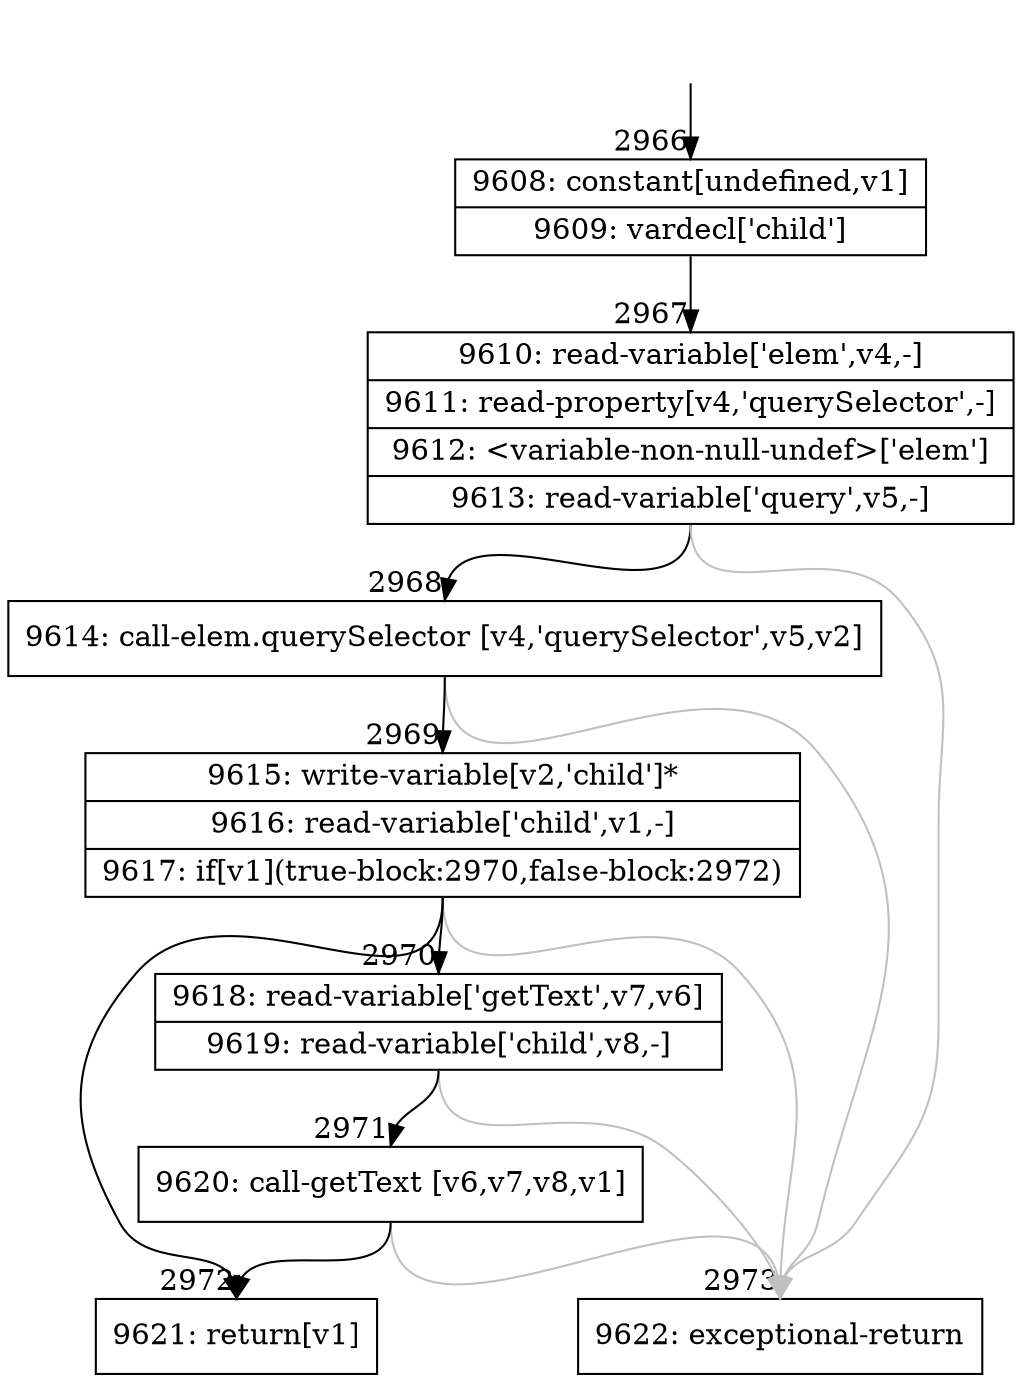 digraph {
rankdir="TD"
BB_entry279[shape=none,label=""];
BB_entry279 -> BB2966 [tailport=s, headport=n, headlabel="    2966"]
BB2966 [shape=record label="{9608: constant[undefined,v1]|9609: vardecl['child']}" ] 
BB2966 -> BB2967 [tailport=s, headport=n, headlabel="      2967"]
BB2967 [shape=record label="{9610: read-variable['elem',v4,-]|9611: read-property[v4,'querySelector',-]|9612: \<variable-non-null-undef\>['elem']|9613: read-variable['query',v5,-]}" ] 
BB2967 -> BB2968 [tailport=s, headport=n, headlabel="      2968"]
BB2967 -> BB2973 [tailport=s, headport=n, color=gray, headlabel="      2973"]
BB2968 [shape=record label="{9614: call-elem.querySelector [v4,'querySelector',v5,v2]}" ] 
BB2968 -> BB2969 [tailport=s, headport=n, headlabel="      2969"]
BB2968 -> BB2973 [tailport=s, headport=n, color=gray]
BB2969 [shape=record label="{9615: write-variable[v2,'child']*|9616: read-variable['child',v1,-]|9617: if[v1](true-block:2970,false-block:2972)}" ] 
BB2969 -> BB2972 [tailport=s, headport=n, headlabel="      2972"]
BB2969 -> BB2970 [tailport=s, headport=n, headlabel="      2970"]
BB2969 -> BB2973 [tailport=s, headport=n, color=gray]
BB2970 [shape=record label="{9618: read-variable['getText',v7,v6]|9619: read-variable['child',v8,-]}" ] 
BB2970 -> BB2971 [tailport=s, headport=n, headlabel="      2971"]
BB2970 -> BB2973 [tailport=s, headport=n, color=gray]
BB2971 [shape=record label="{9620: call-getText [v6,v7,v8,v1]}" ] 
BB2971 -> BB2972 [tailport=s, headport=n]
BB2971 -> BB2973 [tailport=s, headport=n, color=gray]
BB2972 [shape=record label="{9621: return[v1]}" ] 
BB2973 [shape=record label="{9622: exceptional-return}" ] 
//#$~ 4023
}

